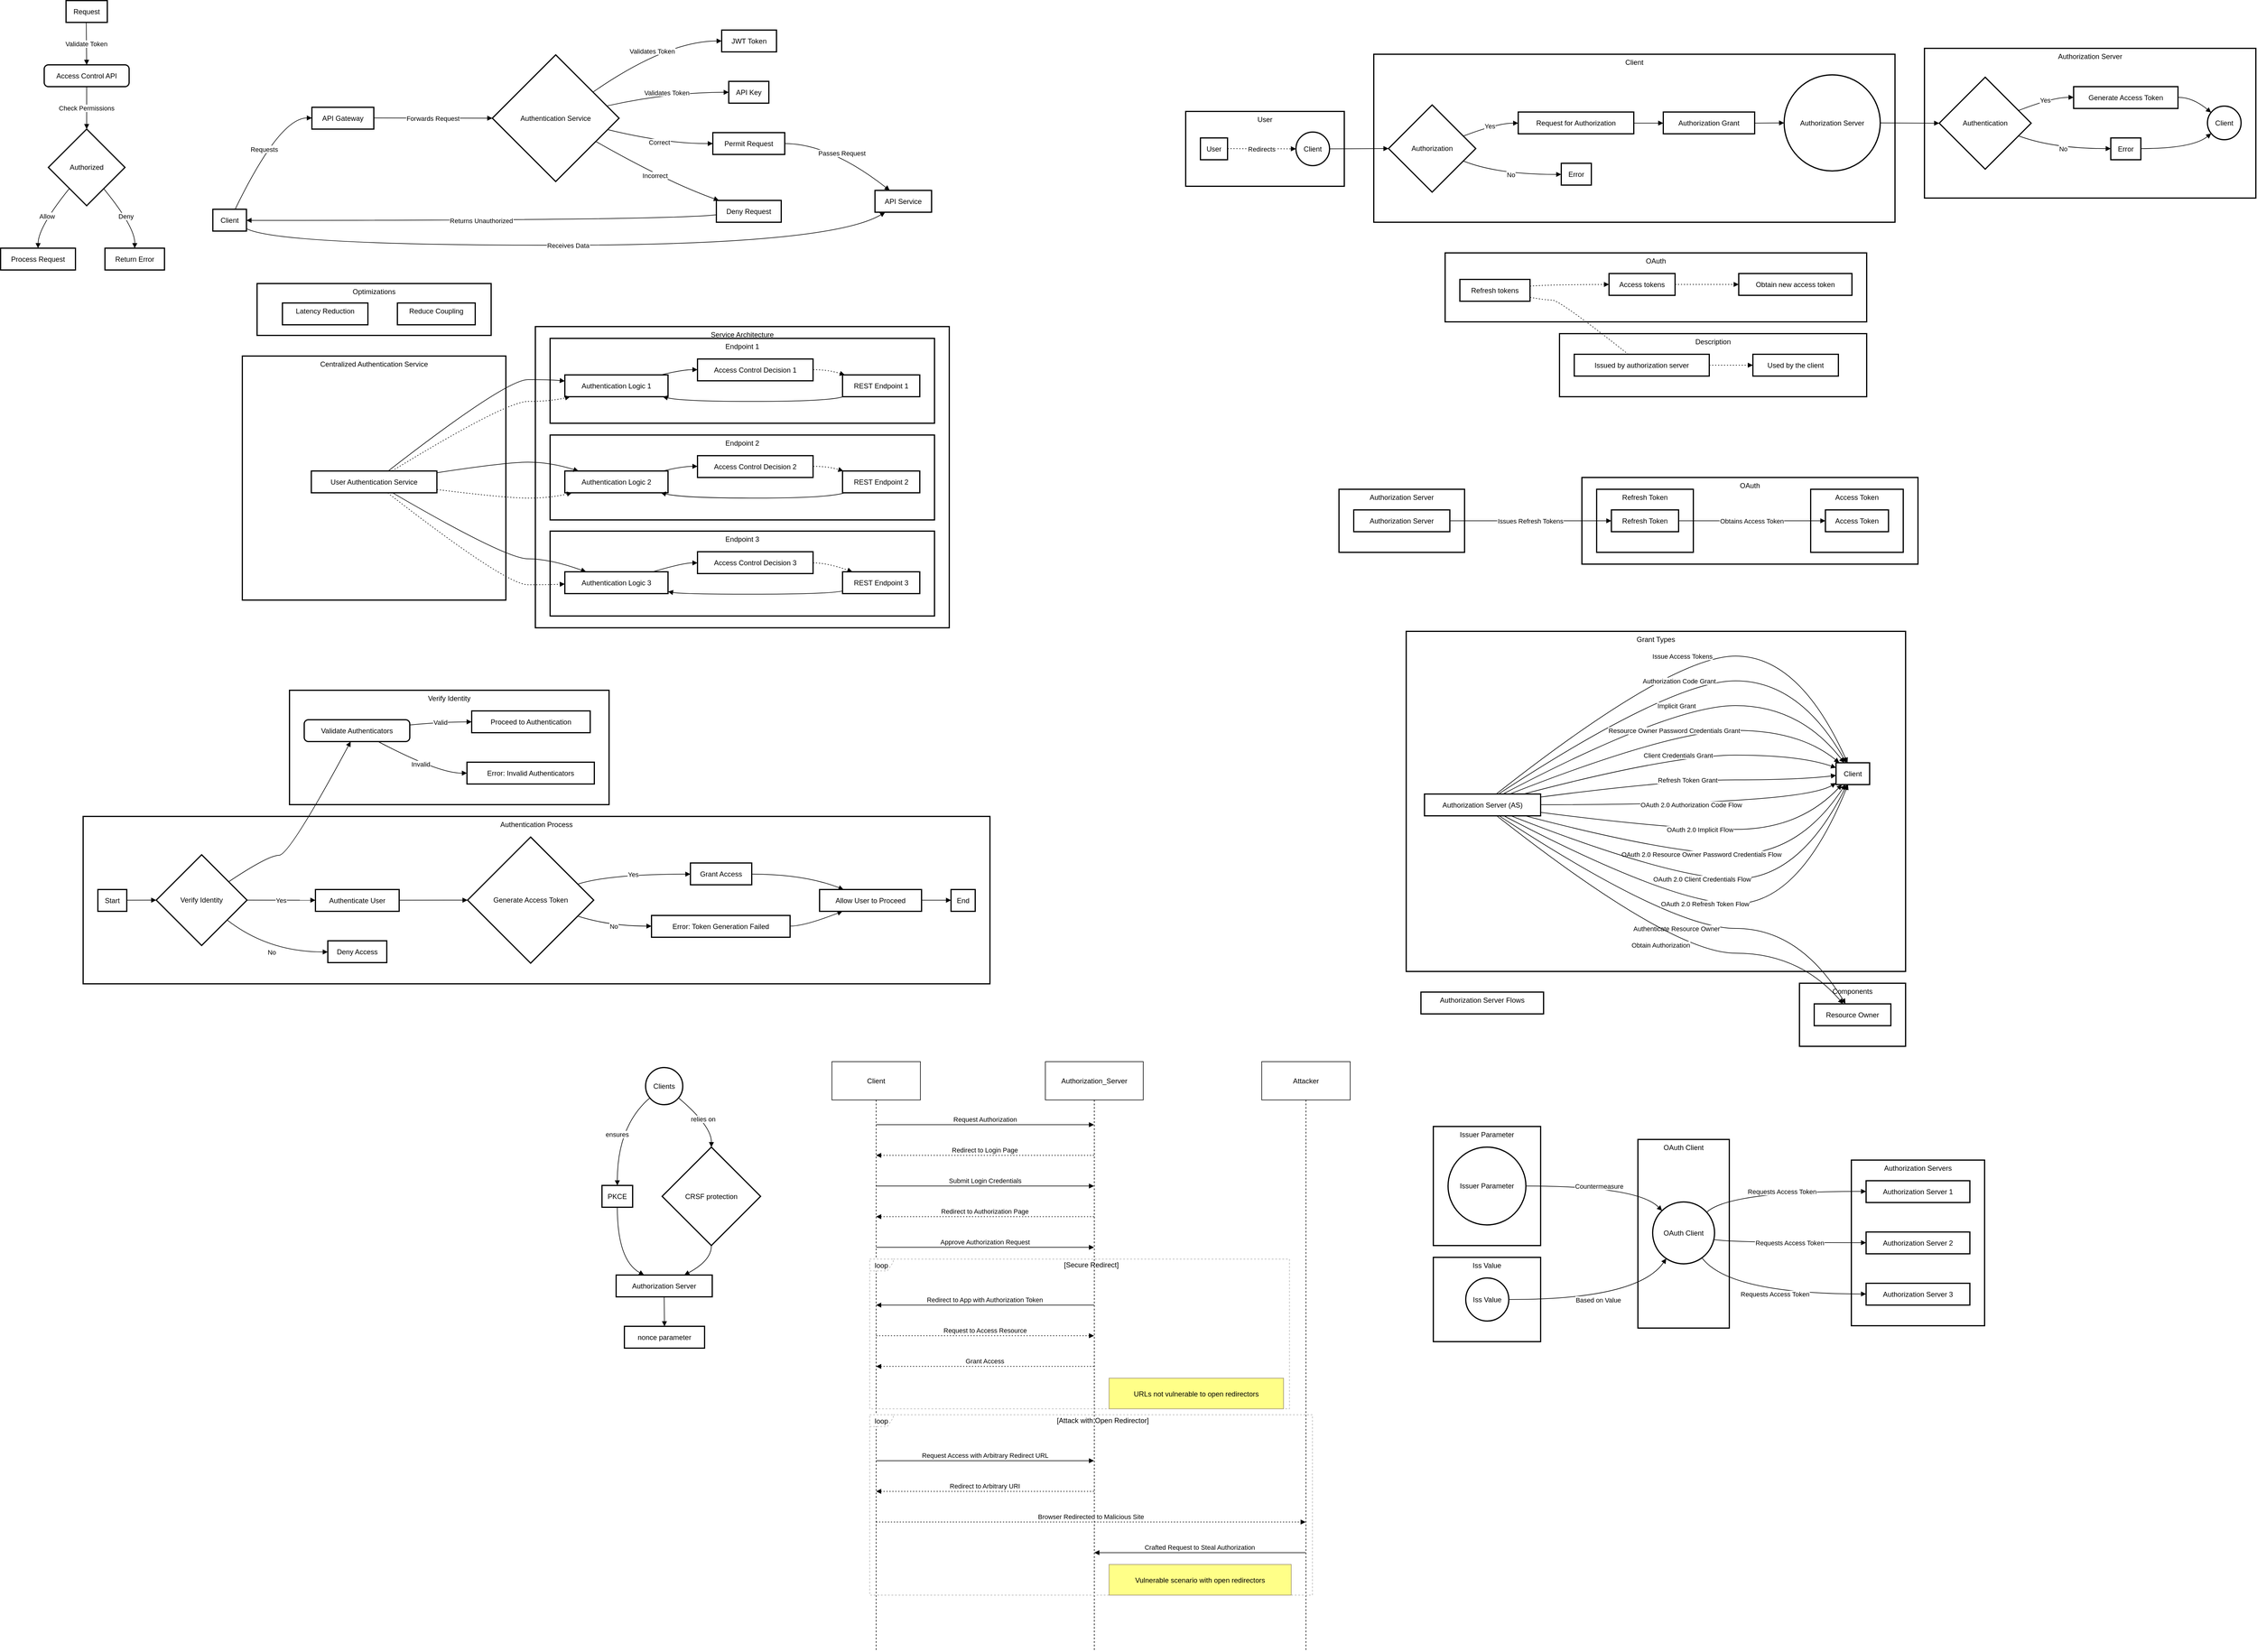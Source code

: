 <mxfile version="24.7.7">
  <diagram name="Page-1" id="MOcFmovRXAjLy9BOT2LX">
    <mxGraphModel dx="2884" dy="1048" grid="1" gridSize="10" guides="1" tooltips="1" connect="1" arrows="1" fold="1" page="1" pageScale="1" pageWidth="850" pageHeight="1100" math="0" shadow="0">
      <root>
        <mxCell id="0" />
        <mxCell id="1" parent="0" />
        <mxCell id="2" value="Request" style="whiteSpace=wrap;strokeWidth=2;" parent="1" vertex="1">
          <mxGeometry x="-389" y="30" width="70" height="37" as="geometry" />
        </mxCell>
        <mxCell id="3" value="Access Control API" style="rounded=1;absoluteArcSize=1;arcSize=14;whiteSpace=wrap;strokeWidth=2;" parent="1" vertex="1">
          <mxGeometry x="-426" y="139" width="144" height="37" as="geometry" />
        </mxCell>
        <mxCell id="4" value="Authorized" style="rhombus;strokeWidth=2;whiteSpace=wrap;" parent="1" vertex="1">
          <mxGeometry x="-419" y="248" width="130" height="130" as="geometry" />
        </mxCell>
        <mxCell id="5" value="Process Request" style="whiteSpace=wrap;strokeWidth=2;" parent="1" vertex="1">
          <mxGeometry x="-500" y="450" width="127" height="37" as="geometry" />
        </mxCell>
        <mxCell id="6" value="Return Error" style="whiteSpace=wrap;strokeWidth=2;" parent="1" vertex="1">
          <mxGeometry x="-323" y="450" width="101" height="37" as="geometry" />
        </mxCell>
        <mxCell id="7" value="Validate Token" style="curved=1;startArrow=none;endArrow=block;exitX=0.49;exitY=1;entryX=0.5;entryY=0;" parent="1" source="2" target="3" edge="1">
          <mxGeometry relative="1" as="geometry">
            <Array as="points" />
          </mxGeometry>
        </mxCell>
        <mxCell id="8" value="Check Permissions" style="curved=1;startArrow=none;endArrow=block;exitX=0.5;exitY=1;entryX=0.5;entryY=0;" parent="1" source="3" target="4" edge="1">
          <mxGeometry relative="1" as="geometry">
            <Array as="points" />
          </mxGeometry>
        </mxCell>
        <mxCell id="9" value="Allow" style="curved=1;startArrow=none;endArrow=block;exitX=0.09;exitY=1;entryX=0.5;entryY=0;" parent="1" source="4" target="5" edge="1">
          <mxGeometry relative="1" as="geometry">
            <Array as="points">
              <mxPoint x="-436" y="414" />
            </Array>
          </mxGeometry>
        </mxCell>
        <mxCell id="10" value="Deny" style="curved=1;startArrow=none;endArrow=block;exitX=0.9;exitY=1;entryX=0.5;entryY=0;" parent="1" source="4" target="6" edge="1">
          <mxGeometry relative="1" as="geometry">
            <Array as="points">
              <mxPoint x="-272" y="414" />
            </Array>
          </mxGeometry>
        </mxCell>
        <mxCell id="TSMCGkvwtsyavsWyP97d-10" value="Client" style="whiteSpace=wrap;strokeWidth=2;" vertex="1" parent="1">
          <mxGeometry x="-140" y="384" width="57" height="37" as="geometry" />
        </mxCell>
        <mxCell id="TSMCGkvwtsyavsWyP97d-11" value="API Gateway" style="whiteSpace=wrap;strokeWidth=2;" vertex="1" parent="1">
          <mxGeometry x="28" y="211" width="105" height="37" as="geometry" />
        </mxCell>
        <mxCell id="TSMCGkvwtsyavsWyP97d-12" value="Authentication Service" style="rhombus;strokeWidth=2;whiteSpace=wrap;" vertex="1" parent="1">
          <mxGeometry x="334" y="122" width="215" height="215" as="geometry" />
        </mxCell>
        <mxCell id="TSMCGkvwtsyavsWyP97d-13" value="JWT Token" style="whiteSpace=wrap;strokeWidth=2;" vertex="1" parent="1">
          <mxGeometry x="723" y="80" width="93" height="37" as="geometry" />
        </mxCell>
        <mxCell id="TSMCGkvwtsyavsWyP97d-14" value="API Key" style="whiteSpace=wrap;strokeWidth=2;" vertex="1" parent="1">
          <mxGeometry x="735" y="167" width="68" height="37" as="geometry" />
        </mxCell>
        <mxCell id="TSMCGkvwtsyavsWyP97d-15" value="Permit Request" style="whiteSpace=wrap;strokeWidth=2;" vertex="1" parent="1">
          <mxGeometry x="708" y="254" width="122" height="37" as="geometry" />
        </mxCell>
        <mxCell id="TSMCGkvwtsyavsWyP97d-16" value="Deny Request" style="whiteSpace=wrap;strokeWidth=2;" vertex="1" parent="1">
          <mxGeometry x="714" y="369" width="110" height="37" as="geometry" />
        </mxCell>
        <mxCell id="TSMCGkvwtsyavsWyP97d-17" value="API Service" style="whiteSpace=wrap;strokeWidth=2;" vertex="1" parent="1">
          <mxGeometry x="983" y="352" width="96" height="37" as="geometry" />
        </mxCell>
        <mxCell id="TSMCGkvwtsyavsWyP97d-18" value="Requests" style="curved=1;startArrow=none;endArrow=block;exitX=0.66;exitY=0.01;entryX=0;entryY=0.49;rounded=0;" edge="1" parent="1" source="TSMCGkvwtsyavsWyP97d-10" target="TSMCGkvwtsyavsWyP97d-11">
          <mxGeometry relative="1" as="geometry">
            <Array as="points">
              <mxPoint x="-27" y="229" />
            </Array>
          </mxGeometry>
        </mxCell>
        <mxCell id="TSMCGkvwtsyavsWyP97d-19" value="Forwards Request" style="curved=1;startArrow=none;endArrow=block;exitX=1;exitY=0.49;entryX=0;entryY=0.5;rounded=0;" edge="1" parent="1" source="TSMCGkvwtsyavsWyP97d-11" target="TSMCGkvwtsyavsWyP97d-12">
          <mxGeometry relative="1" as="geometry">
            <Array as="points" />
          </mxGeometry>
        </mxCell>
        <mxCell id="TSMCGkvwtsyavsWyP97d-20" value="Validates Token" style="curved=1;startArrow=none;endArrow=block;exitX=1;exitY=0.15;entryX=-0.01;entryY=0.5;rounded=0;" edge="1" parent="1" source="TSMCGkvwtsyavsWyP97d-12" target="TSMCGkvwtsyavsWyP97d-13">
          <mxGeometry relative="1" as="geometry">
            <Array as="points">
              <mxPoint x="629" y="99" />
            </Array>
          </mxGeometry>
        </mxCell>
        <mxCell id="TSMCGkvwtsyavsWyP97d-21" value="Validates Token" style="curved=1;startArrow=none;endArrow=block;exitX=1;exitY=0.38;entryX=0;entryY=0.5;rounded=0;" edge="1" parent="1" source="TSMCGkvwtsyavsWyP97d-12" target="TSMCGkvwtsyavsWyP97d-14">
          <mxGeometry relative="1" as="geometry">
            <Array as="points">
              <mxPoint x="629" y="186" />
            </Array>
          </mxGeometry>
        </mxCell>
        <mxCell id="TSMCGkvwtsyavsWyP97d-22" value="Correct" style="curved=1;startArrow=none;endArrow=block;exitX=1;exitY=0.61;entryX=0;entryY=0.5;rounded=0;" edge="1" parent="1" source="TSMCGkvwtsyavsWyP97d-12" target="TSMCGkvwtsyavsWyP97d-15">
          <mxGeometry relative="1" as="geometry">
            <Array as="points">
              <mxPoint x="629" y="273" />
            </Array>
          </mxGeometry>
        </mxCell>
        <mxCell id="TSMCGkvwtsyavsWyP97d-23" value="Incorrect" style="curved=1;startArrow=none;endArrow=block;exitX=1;exitY=0.79;entryX=0.03;entryY=-0.01;rounded=0;" edge="1" parent="1" source="TSMCGkvwtsyavsWyP97d-12" target="TSMCGkvwtsyavsWyP97d-16">
          <mxGeometry relative="1" as="geometry">
            <Array as="points">
              <mxPoint x="629" y="337" />
            </Array>
          </mxGeometry>
        </mxCell>
        <mxCell id="TSMCGkvwtsyavsWyP97d-24" value="Passes Request" style="curved=1;startArrow=none;endArrow=block;exitX=1;exitY=0.5;entryX=0.26;entryY=0;rounded=0;" edge="1" parent="1" source="TSMCGkvwtsyavsWyP97d-15" target="TSMCGkvwtsyavsWyP97d-17">
          <mxGeometry relative="1" as="geometry">
            <Array as="points">
              <mxPoint x="907" y="273" />
            </Array>
          </mxGeometry>
        </mxCell>
        <mxCell id="TSMCGkvwtsyavsWyP97d-25" value="Returns Unauthorized" style="curved=1;startArrow=none;endArrow=block;exitX=0;exitY=0.66;entryX=1;entryY=0.51;rounded=0;" edge="1" parent="1" source="TSMCGkvwtsyavsWyP97d-16" target="TSMCGkvwtsyavsWyP97d-10">
          <mxGeometry relative="1" as="geometry">
            <Array as="points">
              <mxPoint x="629" y="403" />
            </Array>
          </mxGeometry>
        </mxCell>
        <mxCell id="TSMCGkvwtsyavsWyP97d-26" value="Receives Data" style="curved=1;startArrow=none;endArrow=block;exitX=1;exitY=0.89;entryX=0.18;entryY=1;rounded=0;" edge="1" parent="1" source="TSMCGkvwtsyavsWyP97d-10" target="TSMCGkvwtsyavsWyP97d-17">
          <mxGeometry relative="1" as="geometry">
            <Array as="points">
              <mxPoint x="-27" y="445" />
              <mxPoint x="907" y="445" />
            </Array>
          </mxGeometry>
        </mxCell>
        <mxCell id="TSMCGkvwtsyavsWyP97d-27" value="Optimizations" style="whiteSpace=wrap;strokeWidth=2;verticalAlign=top;" vertex="1" parent="1">
          <mxGeometry x="-65" y="510" width="397" height="88" as="geometry" />
        </mxCell>
        <mxCell id="TSMCGkvwtsyavsWyP97d-28" value="Latency Reduction" style="whiteSpace=wrap;strokeWidth=2;verticalAlign=top;" vertex="1" parent="TSMCGkvwtsyavsWyP97d-27">
          <mxGeometry x="43" y="33" width="145" height="37" as="geometry" />
        </mxCell>
        <mxCell id="TSMCGkvwtsyavsWyP97d-29" value="Reduce Coupling" style="whiteSpace=wrap;strokeWidth=2;verticalAlign=top;" vertex="1" parent="TSMCGkvwtsyavsWyP97d-27">
          <mxGeometry x="238" y="33" width="132" height="37" as="geometry" />
        </mxCell>
        <mxCell id="TSMCGkvwtsyavsWyP97d-30" value="Centralized Authentication Service" style="whiteSpace=wrap;strokeWidth=2;verticalAlign=top;" vertex="1" parent="1">
          <mxGeometry x="-90" y="633" width="447" height="414" as="geometry" />
        </mxCell>
        <mxCell id="TSMCGkvwtsyavsWyP97d-31" value="User Authentication Service" style="whiteSpace=wrap;strokeWidth=2;" vertex="1" parent="1">
          <mxGeometry x="27" y="828" width="213" height="37" as="geometry" />
        </mxCell>
        <mxCell id="TSMCGkvwtsyavsWyP97d-32" value="Service Architecture" style="whiteSpace=wrap;strokeWidth=2;verticalAlign=top;" vertex="1" parent="1">
          <mxGeometry x="407" y="583" width="702" height="511" as="geometry" />
        </mxCell>
        <mxCell id="TSMCGkvwtsyavsWyP97d-33" value="Endpoint 1" style="whiteSpace=wrap;strokeWidth=2;verticalAlign=top;" vertex="1" parent="1">
          <mxGeometry x="432" y="603" width="652" height="144" as="geometry" />
        </mxCell>
        <mxCell id="TSMCGkvwtsyavsWyP97d-34" value="Endpoint 2" style="whiteSpace=wrap;strokeWidth=2;verticalAlign=top;" vertex="1" parent="1">
          <mxGeometry x="432" y="767" width="652" height="144" as="geometry" />
        </mxCell>
        <mxCell id="TSMCGkvwtsyavsWyP97d-35" value="Endpoint 3" style="whiteSpace=wrap;strokeWidth=2;verticalAlign=top;" vertex="1" parent="1">
          <mxGeometry x="432" y="930" width="652" height="144" as="geometry" />
        </mxCell>
        <mxCell id="TSMCGkvwtsyavsWyP97d-36" value="REST Endpoint 3" style="whiteSpace=wrap;strokeWidth=2;" vertex="1" parent="1">
          <mxGeometry x="928" y="999" width="131" height="37" as="geometry" />
        </mxCell>
        <mxCell id="TSMCGkvwtsyavsWyP97d-37" value="Authentication Logic 3" style="whiteSpace=wrap;strokeWidth=2;" vertex="1" parent="1">
          <mxGeometry x="457" y="999" width="175" height="37" as="geometry" />
        </mxCell>
        <mxCell id="TSMCGkvwtsyavsWyP97d-38" value="Access Control Decision 3" style="whiteSpace=wrap;strokeWidth=2;" vertex="1" parent="1">
          <mxGeometry x="682" y="965" width="196" height="37" as="geometry" />
        </mxCell>
        <mxCell id="TSMCGkvwtsyavsWyP97d-39" value="REST Endpoint 2" style="whiteSpace=wrap;strokeWidth=2;" vertex="1" parent="1">
          <mxGeometry x="928" y="828" width="131" height="37" as="geometry" />
        </mxCell>
        <mxCell id="TSMCGkvwtsyavsWyP97d-40" value="Authentication Logic 2" style="whiteSpace=wrap;strokeWidth=2;" vertex="1" parent="1">
          <mxGeometry x="457" y="828" width="175" height="37" as="geometry" />
        </mxCell>
        <mxCell id="TSMCGkvwtsyavsWyP97d-41" value="Access Control Decision 2" style="whiteSpace=wrap;strokeWidth=2;" vertex="1" parent="1">
          <mxGeometry x="682" y="802" width="196" height="37" as="geometry" />
        </mxCell>
        <mxCell id="TSMCGkvwtsyavsWyP97d-42" value="REST Endpoint 1" style="whiteSpace=wrap;strokeWidth=2;" vertex="1" parent="1">
          <mxGeometry x="928" y="665" width="131" height="37" as="geometry" />
        </mxCell>
        <mxCell id="TSMCGkvwtsyavsWyP97d-43" value="Authentication Logic 1" style="whiteSpace=wrap;strokeWidth=2;" vertex="1" parent="1">
          <mxGeometry x="457" y="665" width="175" height="37" as="geometry" />
        </mxCell>
        <mxCell id="TSMCGkvwtsyavsWyP97d-44" value="Access Control Decision 1" style="whiteSpace=wrap;strokeWidth=2;" vertex="1" parent="1">
          <mxGeometry x="682" y="638" width="196" height="37" as="geometry" />
        </mxCell>
        <mxCell id="TSMCGkvwtsyavsWyP97d-45" value="" style="curved=1;startArrow=none;endArrow=block;exitX=0.02;exitY=0.99;entryX=0.94;entryY=0.99;rounded=0;" edge="1" parent="1" source="TSMCGkvwtsyavsWyP97d-42" target="TSMCGkvwtsyavsWyP97d-43">
          <mxGeometry relative="1" as="geometry">
            <Array as="points">
              <mxPoint x="903" y="710" />
              <mxPoint x="657" y="710" />
            </Array>
          </mxGeometry>
        </mxCell>
        <mxCell id="TSMCGkvwtsyavsWyP97d-46" value="" style="curved=1;startArrow=none;endArrow=block;exitX=0.94;exitY=-0.01;entryX=0;entryY=0.49;rounded=0;" edge="1" parent="1" source="TSMCGkvwtsyavsWyP97d-43" target="TSMCGkvwtsyavsWyP97d-44">
          <mxGeometry relative="1" as="geometry">
            <Array as="points">
              <mxPoint x="657" y="656" />
            </Array>
          </mxGeometry>
        </mxCell>
        <mxCell id="TSMCGkvwtsyavsWyP97d-47" value="" style="curved=1;startArrow=none;endArrow=block;exitX=0.02;exitY=1.01;entryX=0.94;entryY=1.01;rounded=0;" edge="1" parent="1" source="TSMCGkvwtsyavsWyP97d-39" target="TSMCGkvwtsyavsWyP97d-40">
          <mxGeometry relative="1" as="geometry">
            <Array as="points">
              <mxPoint x="903" y="874" />
              <mxPoint x="657" y="874" />
            </Array>
          </mxGeometry>
        </mxCell>
        <mxCell id="TSMCGkvwtsyavsWyP97d-48" value="" style="curved=1;startArrow=none;endArrow=block;exitX=0.94;exitY=0.01;entryX=0;entryY=0.49;rounded=0;" edge="1" parent="1" source="TSMCGkvwtsyavsWyP97d-40" target="TSMCGkvwtsyavsWyP97d-41">
          <mxGeometry relative="1" as="geometry">
            <Array as="points">
              <mxPoint x="657" y="820" />
            </Array>
          </mxGeometry>
        </mxCell>
        <mxCell id="TSMCGkvwtsyavsWyP97d-49" value="" style="curved=1;startArrow=none;endArrow=block;exitX=0;exitY=0.88;entryX=1;entryY=0.91;rounded=0;" edge="1" parent="1" source="TSMCGkvwtsyavsWyP97d-36" target="TSMCGkvwtsyavsWyP97d-37">
          <mxGeometry relative="1" as="geometry">
            <Array as="points">
              <mxPoint x="903" y="1037" />
              <mxPoint x="657" y="1037" />
            </Array>
          </mxGeometry>
        </mxCell>
        <mxCell id="TSMCGkvwtsyavsWyP97d-50" value="" style="curved=1;startArrow=none;endArrow=block;exitX=0.86;exitY=-0.01;entryX=0;entryY=0.51;rounded=0;" edge="1" parent="1" source="TSMCGkvwtsyavsWyP97d-37" target="TSMCGkvwtsyavsWyP97d-38">
          <mxGeometry relative="1" as="geometry">
            <Array as="points">
              <mxPoint x="657" y="984" />
            </Array>
          </mxGeometry>
        </mxCell>
        <mxCell id="TSMCGkvwtsyavsWyP97d-51" value="" style="curved=1;startArrow=none;endArrow=block;exitX=0.61;exitY=0.01;entryX=0;entryY=0.28;rounded=0;" edge="1" parent="1" source="TSMCGkvwtsyavsWyP97d-31" target="TSMCGkvwtsyavsWyP97d-43">
          <mxGeometry relative="1" as="geometry">
            <Array as="points">
              <mxPoint x="357" y="673" />
              <mxPoint x="432" y="673" />
            </Array>
          </mxGeometry>
        </mxCell>
        <mxCell id="TSMCGkvwtsyavsWyP97d-52" value="" style="curved=1;startArrow=none;endArrow=block;exitX=1;exitY=0.08;entryX=0.14;entryY=0.01;rounded=0;" edge="1" parent="1" source="TSMCGkvwtsyavsWyP97d-31" target="TSMCGkvwtsyavsWyP97d-40">
          <mxGeometry relative="1" as="geometry">
            <Array as="points">
              <mxPoint x="357" y="813" />
              <mxPoint x="432" y="813" />
            </Array>
          </mxGeometry>
        </mxCell>
        <mxCell id="TSMCGkvwtsyavsWyP97d-53" value="" style="curved=1;startArrow=none;endArrow=block;exitX=0.65;exitY=1.01;entryX=0.2;entryY=-0.01;rounded=0;" edge="1" parent="1" source="TSMCGkvwtsyavsWyP97d-31" target="TSMCGkvwtsyavsWyP97d-37">
          <mxGeometry relative="1" as="geometry">
            <Array as="points">
              <mxPoint x="357" y="977" />
              <mxPoint x="432" y="977" />
            </Array>
          </mxGeometry>
        </mxCell>
        <mxCell id="TSMCGkvwtsyavsWyP97d-54" value="" style="curved=1;dashed=1;dashPattern=2 3;startArrow=none;endArrow=block;exitX=1;exitY=0.49;entryX=0.02;entryY=-0.01;rounded=0;" edge="1" parent="1" source="TSMCGkvwtsyavsWyP97d-44" target="TSMCGkvwtsyavsWyP97d-42">
          <mxGeometry relative="1" as="geometry">
            <Array as="points">
              <mxPoint x="903" y="656" />
            </Array>
          </mxGeometry>
        </mxCell>
        <mxCell id="TSMCGkvwtsyavsWyP97d-55" value="" style="curved=1;dashed=1;dashPattern=2 3;startArrow=none;endArrow=block;exitX=1;exitY=0.49;entryX=0.02;entryY=0.01;rounded=0;" edge="1" parent="1" source="TSMCGkvwtsyavsWyP97d-41" target="TSMCGkvwtsyavsWyP97d-39">
          <mxGeometry relative="1" as="geometry">
            <Array as="points">
              <mxPoint x="903" y="820" />
            </Array>
          </mxGeometry>
        </mxCell>
        <mxCell id="TSMCGkvwtsyavsWyP97d-56" value="" style="curved=1;dashed=1;dashPattern=2 3;startArrow=none;endArrow=block;exitX=1;exitY=0.51;entryX=0.12;entryY=-0.01;rounded=0;" edge="1" parent="1" source="TSMCGkvwtsyavsWyP97d-38" target="TSMCGkvwtsyavsWyP97d-36">
          <mxGeometry relative="1" as="geometry">
            <Array as="points">
              <mxPoint x="903" y="984" />
            </Array>
          </mxGeometry>
        </mxCell>
        <mxCell id="TSMCGkvwtsyavsWyP97d-57" value="" style="curved=1;dashed=1;dashPattern=2 3;startArrow=none;endArrow=block;exitX=0.64;exitY=0.01;entryX=0.06;entryY=0.99;rounded=0;" edge="1" parent="1" source="TSMCGkvwtsyavsWyP97d-31" target="TSMCGkvwtsyavsWyP97d-43">
          <mxGeometry relative="1" as="geometry">
            <Array as="points">
              <mxPoint x="357" y="710" />
              <mxPoint x="432" y="710" />
            </Array>
          </mxGeometry>
        </mxCell>
        <mxCell id="TSMCGkvwtsyavsWyP97d-58" value="" style="curved=1;dashed=1;dashPattern=2 3;startArrow=none;endArrow=block;exitX=1;exitY=0.85;entryX=0.06;entryY=1.01;rounded=0;" edge="1" parent="1" source="TSMCGkvwtsyavsWyP97d-31" target="TSMCGkvwtsyavsWyP97d-40">
          <mxGeometry relative="1" as="geometry">
            <Array as="points">
              <mxPoint x="357" y="874" />
              <mxPoint x="432" y="874" />
            </Array>
          </mxGeometry>
        </mxCell>
        <mxCell id="TSMCGkvwtsyavsWyP97d-59" value="" style="curved=1;dashed=1;dashPattern=2 3;startArrow=none;endArrow=block;exitX=0.61;exitY=1.01;entryX=0;entryY=0.56;rounded=0;" edge="1" parent="1" source="TSMCGkvwtsyavsWyP97d-31" target="TSMCGkvwtsyavsWyP97d-37">
          <mxGeometry relative="1" as="geometry">
            <Array as="points">
              <mxPoint x="357" y="1021" />
              <mxPoint x="432" y="1021" />
            </Array>
          </mxGeometry>
        </mxCell>
        <mxCell id="TSMCGkvwtsyavsWyP97d-60" value="Verify Identity" style="whiteSpace=wrap;strokeWidth=2;verticalAlign=top;" vertex="1" parent="1">
          <mxGeometry x="-10" y="1200" width="542" height="194" as="geometry" />
        </mxCell>
        <mxCell id="TSMCGkvwtsyavsWyP97d-61" value="Validate Authenticators" style="rounded=1;absoluteArcSize=1;arcSize=14;whiteSpace=wrap;strokeWidth=2;" vertex="1" parent="1">
          <mxGeometry x="15" y="1250" width="179" height="37" as="geometry" />
        </mxCell>
        <mxCell id="TSMCGkvwtsyavsWyP97d-62" value="Proceed to Authentication" style="whiteSpace=wrap;strokeWidth=2;" vertex="1" parent="1">
          <mxGeometry x="299" y="1235" width="201" height="37" as="geometry" />
        </mxCell>
        <mxCell id="TSMCGkvwtsyavsWyP97d-63" value="Error: Invalid Authenticators" style="whiteSpace=wrap;strokeWidth=2;" vertex="1" parent="1">
          <mxGeometry x="291" y="1322" width="216" height="37" as="geometry" />
        </mxCell>
        <mxCell id="TSMCGkvwtsyavsWyP97d-64" value="Authentication Process" style="whiteSpace=wrap;strokeWidth=2;verticalAlign=top;" vertex="1" parent="1">
          <mxGeometry x="-360" y="1414" width="1538" height="284" as="geometry" />
        </mxCell>
        <mxCell id="TSMCGkvwtsyavsWyP97d-65" value="Verify Identity" style="rhombus;strokeWidth=2;whiteSpace=wrap;" vertex="1" parent="1">
          <mxGeometry x="-236" y="1479" width="154" height="154" as="geometry" />
        </mxCell>
        <mxCell id="TSMCGkvwtsyavsWyP97d-66" value="Start" style="whiteSpace=wrap;strokeWidth=2;" vertex="1" parent="1">
          <mxGeometry x="-335" y="1538" width="49" height="37" as="geometry" />
        </mxCell>
        <mxCell id="TSMCGkvwtsyavsWyP97d-67" value="Authenticate User" style="whiteSpace=wrap;strokeWidth=2;" vertex="1" parent="1">
          <mxGeometry x="34" y="1538" width="142" height="37" as="geometry" />
        </mxCell>
        <mxCell id="TSMCGkvwtsyavsWyP97d-68" value="Deny Access" style="whiteSpace=wrap;strokeWidth=2;" vertex="1" parent="1">
          <mxGeometry x="55" y="1625" width="100" height="37" as="geometry" />
        </mxCell>
        <mxCell id="TSMCGkvwtsyavsWyP97d-69" value="Generate Access Token" style="rhombus;strokeWidth=2;whiteSpace=wrap;" vertex="1" parent="1">
          <mxGeometry x="292" y="1449" width="214" height="214" as="geometry" />
        </mxCell>
        <mxCell id="TSMCGkvwtsyavsWyP97d-70" value="Grant Access" style="whiteSpace=wrap;strokeWidth=2;" vertex="1" parent="1">
          <mxGeometry x="670" y="1493" width="104" height="37" as="geometry" />
        </mxCell>
        <mxCell id="TSMCGkvwtsyavsWyP97d-71" value="Error: Token Generation Failed" style="whiteSpace=wrap;strokeWidth=2;" vertex="1" parent="1">
          <mxGeometry x="604" y="1582" width="235" height="37" as="geometry" />
        </mxCell>
        <mxCell id="TSMCGkvwtsyavsWyP97d-72" value="Allow User to Proceed" style="whiteSpace=wrap;strokeWidth=2;" vertex="1" parent="1">
          <mxGeometry x="889" y="1538" width="173" height="37" as="geometry" />
        </mxCell>
        <mxCell id="TSMCGkvwtsyavsWyP97d-73" value="End" style="whiteSpace=wrap;strokeWidth=2;" vertex="1" parent="1">
          <mxGeometry x="1112" y="1538" width="41" height="37" as="geometry" />
        </mxCell>
        <mxCell id="TSMCGkvwtsyavsWyP97d-74" value="" style="curved=1;startArrow=none;endArrow=block;exitX=1;exitY=0.49;entryX=0;entryY=0.5;rounded=0;" edge="1" parent="1" source="TSMCGkvwtsyavsWyP97d-66" target="TSMCGkvwtsyavsWyP97d-65">
          <mxGeometry relative="1" as="geometry">
            <Array as="points" />
          </mxGeometry>
        </mxCell>
        <mxCell id="TSMCGkvwtsyavsWyP97d-75" value="Yes" style="curved=1;startArrow=none;endArrow=block;exitX=1;exitY=0.5;entryX=0;entryY=0.49;rounded=0;" edge="1" parent="1" source="TSMCGkvwtsyavsWyP97d-65" target="TSMCGkvwtsyavsWyP97d-67">
          <mxGeometry relative="1" as="geometry">
            <Array as="points" />
          </mxGeometry>
        </mxCell>
        <mxCell id="TSMCGkvwtsyavsWyP97d-76" value="No" style="curved=1;startArrow=none;endArrow=block;exitX=1;exitY=0.89;entryX=0;entryY=0.51;rounded=0;" edge="1" parent="1" source="TSMCGkvwtsyavsWyP97d-65" target="TSMCGkvwtsyavsWyP97d-68">
          <mxGeometry relative="1" as="geometry">
            <Array as="points">
              <mxPoint x="-46" y="1644" />
            </Array>
          </mxGeometry>
        </mxCell>
        <mxCell id="TSMCGkvwtsyavsWyP97d-77" value="" style="curved=1;startArrow=none;endArrow=block;exitX=1;exitY=0.49;entryX=0;entryY=0.5;rounded=0;" edge="1" parent="1" source="TSMCGkvwtsyavsWyP97d-67" target="TSMCGkvwtsyavsWyP97d-69">
          <mxGeometry relative="1" as="geometry">
            <Array as="points" />
          </mxGeometry>
        </mxCell>
        <mxCell id="TSMCGkvwtsyavsWyP97d-78" value="Yes" style="curved=1;startArrow=none;endArrow=block;exitX=1;exitY=0.33;entryX=0;entryY=0.51;rounded=0;" edge="1" parent="1" source="TSMCGkvwtsyavsWyP97d-69" target="TSMCGkvwtsyavsWyP97d-70">
          <mxGeometry relative="1" as="geometry">
            <Array as="points">
              <mxPoint x="532" y="1512" />
            </Array>
          </mxGeometry>
        </mxCell>
        <mxCell id="TSMCGkvwtsyavsWyP97d-79" value="No" style="curved=1;startArrow=none;endArrow=block;exitX=1;exitY=0.67;entryX=0;entryY=0.49;rounded=0;" edge="1" parent="1" source="TSMCGkvwtsyavsWyP97d-69" target="TSMCGkvwtsyavsWyP97d-71">
          <mxGeometry relative="1" as="geometry">
            <Array as="points">
              <mxPoint x="532" y="1600" />
            </Array>
          </mxGeometry>
        </mxCell>
        <mxCell id="TSMCGkvwtsyavsWyP97d-80" value="" style="curved=1;startArrow=none;endArrow=block;exitX=1;exitY=0.51;entryX=0.23;entryY=-0.01;rounded=0;" edge="1" parent="1" source="TSMCGkvwtsyavsWyP97d-70" target="TSMCGkvwtsyavsWyP97d-72">
          <mxGeometry relative="1" as="geometry">
            <Array as="points">
              <mxPoint x="864" y="1512" />
            </Array>
          </mxGeometry>
        </mxCell>
        <mxCell id="TSMCGkvwtsyavsWyP97d-81" value="" style="curved=1;startArrow=none;endArrow=block;exitX=1;exitY=0.49;entryX=0.23;entryY=0.99;rounded=0;" edge="1" parent="1" source="TSMCGkvwtsyavsWyP97d-71" target="TSMCGkvwtsyavsWyP97d-72">
          <mxGeometry relative="1" as="geometry">
            <Array as="points">
              <mxPoint x="864" y="1600" />
            </Array>
          </mxGeometry>
        </mxCell>
        <mxCell id="TSMCGkvwtsyavsWyP97d-82" value="" style="curved=1;startArrow=none;endArrow=block;exitX=1;exitY=0.49;entryX=0;entryY=0.49;rounded=0;" edge="1" parent="1" source="TSMCGkvwtsyavsWyP97d-72" target="TSMCGkvwtsyavsWyP97d-73">
          <mxGeometry relative="1" as="geometry">
            <Array as="points" />
          </mxGeometry>
        </mxCell>
        <mxCell id="TSMCGkvwtsyavsWyP97d-83" value="" style="curved=1;startArrow=none;endArrow=block;exitX=1;exitY=0.16;entryX=0.44;entryY=1;rounded=0;" edge="1" parent="1" source="TSMCGkvwtsyavsWyP97d-65" target="TSMCGkvwtsyavsWyP97d-61">
          <mxGeometry relative="1" as="geometry">
            <Array as="points">
              <mxPoint x="-46" y="1480" />
              <mxPoint x="-10" y="1480" />
            </Array>
          </mxGeometry>
        </mxCell>
        <mxCell id="TSMCGkvwtsyavsWyP97d-84" value="Valid" style="curved=1;startArrow=none;endArrow=block;exitX=1;exitY=0.24;entryX=0;entryY=0.5;rounded=0;" edge="1" parent="1" source="TSMCGkvwtsyavsWyP97d-61" target="TSMCGkvwtsyavsWyP97d-62">
          <mxGeometry relative="1" as="geometry">
            <Array as="points">
              <mxPoint x="243" y="1254" />
            </Array>
          </mxGeometry>
        </mxCell>
        <mxCell id="TSMCGkvwtsyavsWyP97d-85" value="Invalid" style="curved=1;startArrow=none;endArrow=block;exitX=0.7;exitY=1;entryX=0;entryY=0.5;rounded=0;" edge="1" parent="1" source="TSMCGkvwtsyavsWyP97d-61" target="TSMCGkvwtsyavsWyP97d-63">
          <mxGeometry relative="1" as="geometry">
            <Array as="points">
              <mxPoint x="243" y="1341" />
            </Array>
          </mxGeometry>
        </mxCell>
        <mxCell id="TSMCGkvwtsyavsWyP97d-86" value="Authorization Server" style="whiteSpace=wrap;strokeWidth=2;verticalAlign=top;" vertex="1" parent="1">
          <mxGeometry x="2763" y="111" width="562" height="254" as="geometry" />
        </mxCell>
        <mxCell id="TSMCGkvwtsyavsWyP97d-87" value="Authentication" style="rhombus;strokeWidth=2;whiteSpace=wrap;" vertex="1" parent="1">
          <mxGeometry x="2788" y="160" width="156" height="156" as="geometry" />
        </mxCell>
        <mxCell id="TSMCGkvwtsyavsWyP97d-88" value="Generate Access Token" style="whiteSpace=wrap;strokeWidth=2;" vertex="1" parent="1">
          <mxGeometry x="3016" y="176" width="177" height="37" as="geometry" />
        </mxCell>
        <mxCell id="TSMCGkvwtsyavsWyP97d-89" value="Client" style="ellipse;aspect=fixed;strokeWidth=2;whiteSpace=wrap;" vertex="1" parent="1">
          <mxGeometry x="3243" y="209" width="57" height="57" as="geometry" />
        </mxCell>
        <mxCell id="TSMCGkvwtsyavsWyP97d-90" value="Error" style="whiteSpace=wrap;strokeWidth=2;" vertex="1" parent="1">
          <mxGeometry x="3079" y="263" width="51" height="37" as="geometry" />
        </mxCell>
        <mxCell id="TSMCGkvwtsyavsWyP97d-91" value="Client" style="whiteSpace=wrap;strokeWidth=2;verticalAlign=top;" vertex="1" parent="1">
          <mxGeometry x="1829" y="121" width="884" height="285" as="geometry" />
        </mxCell>
        <mxCell id="TSMCGkvwtsyavsWyP97d-92" value="Authorization" style="rhombus;strokeWidth=2;whiteSpace=wrap;" vertex="1" parent="1">
          <mxGeometry x="1854" y="207" width="148" height="148" as="geometry" />
        </mxCell>
        <mxCell id="TSMCGkvwtsyavsWyP97d-93" value="Request for Authorization" style="whiteSpace=wrap;strokeWidth=2;" vertex="1" parent="1">
          <mxGeometry x="2074" y="219" width="196" height="37" as="geometry" />
        </mxCell>
        <mxCell id="TSMCGkvwtsyavsWyP97d-94" value="Error" style="whiteSpace=wrap;strokeWidth=2;" vertex="1" parent="1">
          <mxGeometry x="2147" y="306" width="51" height="37" as="geometry" />
        </mxCell>
        <mxCell id="TSMCGkvwtsyavsWyP97d-95" value="Authorization Grant" style="whiteSpace=wrap;strokeWidth=2;" vertex="1" parent="1">
          <mxGeometry x="2320" y="219" width="155" height="37" as="geometry" />
        </mxCell>
        <mxCell id="TSMCGkvwtsyavsWyP97d-96" value="Authorization Server" style="ellipse;aspect=fixed;strokeWidth=2;whiteSpace=wrap;" vertex="1" parent="1">
          <mxGeometry x="2525" y="156" width="163" height="163" as="geometry" />
        </mxCell>
        <mxCell id="TSMCGkvwtsyavsWyP97d-97" value="User" style="whiteSpace=wrap;strokeWidth=2;verticalAlign=top;" vertex="1" parent="1">
          <mxGeometry x="1510" y="218" width="269" height="127" as="geometry" />
        </mxCell>
        <mxCell id="TSMCGkvwtsyavsWyP97d-98" value="Client" style="ellipse;aspect=fixed;strokeWidth=2;whiteSpace=wrap;" vertex="1" parent="1">
          <mxGeometry x="1697" y="253" width="57" height="57" as="geometry" />
        </mxCell>
        <mxCell id="TSMCGkvwtsyavsWyP97d-99" value="User" style="whiteSpace=wrap;strokeWidth=2;" vertex="1" parent="1">
          <mxGeometry x="1535" y="263" width="46" height="37" as="geometry" />
        </mxCell>
        <mxCell id="TSMCGkvwtsyavsWyP97d-100" value="Redirects" style="curved=1;dashed=1;dashPattern=2 3;startArrow=none;endArrow=block;exitX=1;exitY=0.49;entryX=0;entryY=0.5;rounded=0;" edge="1" parent="1" source="TSMCGkvwtsyavsWyP97d-99" target="TSMCGkvwtsyavsWyP97d-98">
          <mxGeometry relative="1" as="geometry">
            <Array as="points" />
          </mxGeometry>
        </mxCell>
        <mxCell id="TSMCGkvwtsyavsWyP97d-101" value="" style="curved=1;startArrow=none;endArrow=block;exitX=1;exitY=0.5;entryX=0;entryY=0.5;rounded=0;" edge="1" parent="1" source="TSMCGkvwtsyavsWyP97d-98" target="TSMCGkvwtsyavsWyP97d-92">
          <mxGeometry relative="1" as="geometry">
            <Array as="points" />
          </mxGeometry>
        </mxCell>
        <mxCell id="TSMCGkvwtsyavsWyP97d-102" value="Yes" style="curved=1;startArrow=none;endArrow=block;exitX=1;exitY=0.3;entryX=0;entryY=0.51;rounded=0;" edge="1" parent="1" source="TSMCGkvwtsyavsWyP97d-92" target="TSMCGkvwtsyavsWyP97d-93">
          <mxGeometry relative="1" as="geometry">
            <Array as="points">
              <mxPoint x="2038" y="238" />
            </Array>
          </mxGeometry>
        </mxCell>
        <mxCell id="TSMCGkvwtsyavsWyP97d-103" value="No" style="curved=1;startArrow=none;endArrow=block;exitX=1;exitY=0.7;entryX=-0.01;entryY=0.51;rounded=0;" edge="1" parent="1" source="TSMCGkvwtsyavsWyP97d-92" target="TSMCGkvwtsyavsWyP97d-94">
          <mxGeometry relative="1" as="geometry">
            <Array as="points">
              <mxPoint x="2038" y="325" />
            </Array>
          </mxGeometry>
        </mxCell>
        <mxCell id="TSMCGkvwtsyavsWyP97d-104" value="" style="curved=1;startArrow=none;endArrow=block;exitX=1;exitY=0.51;entryX=0;entryY=0.51;rounded=0;" edge="1" parent="1" source="TSMCGkvwtsyavsWyP97d-93" target="TSMCGkvwtsyavsWyP97d-95">
          <mxGeometry relative="1" as="geometry">
            <Array as="points" />
          </mxGeometry>
        </mxCell>
        <mxCell id="TSMCGkvwtsyavsWyP97d-105" value="" style="curved=1;startArrow=none;endArrow=block;exitX=1;exitY=0.51;entryX=0;entryY=0.5;rounded=0;" edge="1" parent="1" source="TSMCGkvwtsyavsWyP97d-95" target="TSMCGkvwtsyavsWyP97d-96">
          <mxGeometry relative="1" as="geometry">
            <Array as="points" />
          </mxGeometry>
        </mxCell>
        <mxCell id="TSMCGkvwtsyavsWyP97d-106" value="" style="curved=1;startArrow=none;endArrow=block;exitX=1;exitY=0.5;entryX=0;entryY=0.5;rounded=0;" edge="1" parent="1" source="TSMCGkvwtsyavsWyP97d-96" target="TSMCGkvwtsyavsWyP97d-87">
          <mxGeometry relative="1" as="geometry">
            <Array as="points" />
          </mxGeometry>
        </mxCell>
        <mxCell id="TSMCGkvwtsyavsWyP97d-107" value="Yes" style="curved=1;startArrow=none;endArrow=block;exitX=1;exitY=0.31;entryX=0;entryY=0.49;rounded=0;" edge="1" parent="1" source="TSMCGkvwtsyavsWyP97d-87" target="TSMCGkvwtsyavsWyP97d-88">
          <mxGeometry relative="1" as="geometry">
            <Array as="points">
              <mxPoint x="2980" y="194" />
            </Array>
          </mxGeometry>
        </mxCell>
        <mxCell id="TSMCGkvwtsyavsWyP97d-108" value="" style="curved=1;startArrow=none;endArrow=block;exitX=1;exitY=0.49;entryX=0;entryY=0.1;rounded=0;" edge="1" parent="1" source="TSMCGkvwtsyavsWyP97d-88" target="TSMCGkvwtsyavsWyP97d-89">
          <mxGeometry relative="1" as="geometry">
            <Array as="points">
              <mxPoint x="3218" y="194" />
            </Array>
          </mxGeometry>
        </mxCell>
        <mxCell id="TSMCGkvwtsyavsWyP97d-109" value="No" style="curved=1;startArrow=none;endArrow=block;exitX=1;exitY=0.69;entryX=0;entryY=0.49;rounded=0;" edge="1" parent="1" source="TSMCGkvwtsyavsWyP97d-87" target="TSMCGkvwtsyavsWyP97d-90">
          <mxGeometry relative="1" as="geometry">
            <Array as="points">
              <mxPoint x="2980" y="281" />
            </Array>
          </mxGeometry>
        </mxCell>
        <mxCell id="TSMCGkvwtsyavsWyP97d-110" value="" style="curved=1;startArrow=none;endArrow=block;exitX=1;exitY=0.49;entryX=0;entryY=0.91;rounded=0;" edge="1" parent="1" source="TSMCGkvwtsyavsWyP97d-90" target="TSMCGkvwtsyavsWyP97d-89">
          <mxGeometry relative="1" as="geometry">
            <Array as="points">
              <mxPoint x="3218" y="281" />
            </Array>
          </mxGeometry>
        </mxCell>
        <mxCell id="TSMCGkvwtsyavsWyP97d-111" value="Description" style="whiteSpace=wrap;strokeWidth=2;verticalAlign=top;" vertex="1" parent="1">
          <mxGeometry x="2144" y="595" width="521" height="107" as="geometry" />
        </mxCell>
        <mxCell id="TSMCGkvwtsyavsWyP97d-112" value="Issued by authorization server" style="whiteSpace=wrap;strokeWidth=2;" vertex="1" parent="1">
          <mxGeometry x="2169" y="630" width="229" height="37" as="geometry" />
        </mxCell>
        <mxCell id="TSMCGkvwtsyavsWyP97d-113" value="Used by the client" style="whiteSpace=wrap;strokeWidth=2;" vertex="1" parent="1">
          <mxGeometry x="2472" y="630" width="145" height="37" as="geometry" />
        </mxCell>
        <mxCell id="TSMCGkvwtsyavsWyP97d-114" value="OAuth" style="whiteSpace=wrap;strokeWidth=2;verticalAlign=top;" vertex="1" parent="1">
          <mxGeometry x="1950" y="458" width="715" height="117" as="geometry" />
        </mxCell>
        <mxCell id="TSMCGkvwtsyavsWyP97d-115" value="Access tokens" style="whiteSpace=wrap;strokeWidth=2;" vertex="1" parent="1">
          <mxGeometry x="2228" y="493" width="112" height="37" as="geometry" />
        </mxCell>
        <mxCell id="TSMCGkvwtsyavsWyP97d-116" value="Refresh tokens" style="whiteSpace=wrap;strokeWidth=2;" vertex="1" parent="1">
          <mxGeometry x="1975" y="503" width="119" height="37" as="geometry" />
        </mxCell>
        <mxCell id="TSMCGkvwtsyavsWyP97d-117" value="Obtain new access token" style="whiteSpace=wrap;strokeWidth=2;" vertex="1" parent="1">
          <mxGeometry x="2448" y="493" width="192" height="37" as="geometry" />
        </mxCell>
        <mxCell id="TSMCGkvwtsyavsWyP97d-118" value="" style="curved=1;dashed=1;dashPattern=2 3;startArrow=none;endArrow=block;exitX=1;exitY=0.31;entryX=0;entryY=0.5;rounded=0;" edge="1" parent="1" source="TSMCGkvwtsyavsWyP97d-116" target="TSMCGkvwtsyavsWyP97d-115">
          <mxGeometry relative="1" as="geometry">
            <Array as="points">
              <mxPoint x="2119" y="512" />
            </Array>
          </mxGeometry>
        </mxCell>
        <mxCell id="TSMCGkvwtsyavsWyP97d-119" value="" style="curved=1;dashed=1;dashPattern=2 3;startArrow=none;endArrow=block;exitX=1;exitY=0.5;entryX=0;entryY=0.5;rounded=0;" edge="1" parent="1" source="TSMCGkvwtsyavsWyP97d-115" target="TSMCGkvwtsyavsWyP97d-117">
          <mxGeometry relative="1" as="geometry">
            <Array as="points" />
          </mxGeometry>
        </mxCell>
        <mxCell id="TSMCGkvwtsyavsWyP97d-120" value="" style="curved=1;dashed=1;dashPattern=2 3;startArrow=none;endArrow=none;exitX=1;exitY=0.82;entryX=0.4;entryY=0;rounded=0;" edge="1" parent="1" source="TSMCGkvwtsyavsWyP97d-116" target="TSMCGkvwtsyavsWyP97d-112">
          <mxGeometry relative="1" as="geometry">
            <Array as="points">
              <mxPoint x="2119" y="538" />
              <mxPoint x="2144" y="538" />
            </Array>
          </mxGeometry>
        </mxCell>
        <mxCell id="TSMCGkvwtsyavsWyP97d-121" value="" style="curved=1;dashed=1;dashPattern=2 3;startArrow=none;endArrow=block;exitX=1;exitY=0.5;entryX=0;entryY=0.5;rounded=0;" edge="1" parent="1" source="TSMCGkvwtsyavsWyP97d-112" target="TSMCGkvwtsyavsWyP97d-113">
          <mxGeometry relative="1" as="geometry">
            <Array as="points" />
          </mxGeometry>
        </mxCell>
        <mxCell id="TSMCGkvwtsyavsWyP97d-122" value="Authorization Server" style="whiteSpace=wrap;strokeWidth=2;verticalAlign=top;" vertex="1" parent="1">
          <mxGeometry x="1770" y="859" width="213" height="107" as="geometry" />
        </mxCell>
        <mxCell id="TSMCGkvwtsyavsWyP97d-123" value="Authorization Server" style="whiteSpace=wrap;strokeWidth=2;" vertex="1" parent="1">
          <mxGeometry x="1795" y="894" width="163" height="37" as="geometry" />
        </mxCell>
        <mxCell id="TSMCGkvwtsyavsWyP97d-124" value="OAuth" style="whiteSpace=wrap;strokeWidth=2;verticalAlign=top;" vertex="1" parent="1">
          <mxGeometry x="2182" y="839" width="570" height="147" as="geometry" />
        </mxCell>
        <mxCell id="TSMCGkvwtsyavsWyP97d-125" value="Access Token" style="whiteSpace=wrap;strokeWidth=2;verticalAlign=top;" vertex="1" parent="1">
          <mxGeometry x="2570" y="859" width="157" height="107" as="geometry" />
        </mxCell>
        <mxCell id="TSMCGkvwtsyavsWyP97d-126" value="Refresh Token" style="whiteSpace=wrap;strokeWidth=2;verticalAlign=top;" vertex="1" parent="1">
          <mxGeometry x="2207" y="859" width="164" height="107" as="geometry" />
        </mxCell>
        <mxCell id="TSMCGkvwtsyavsWyP97d-127" value="Refresh Token" style="whiteSpace=wrap;strokeWidth=2;" vertex="1" parent="1">
          <mxGeometry x="2232" y="894" width="114" height="37" as="geometry" />
        </mxCell>
        <mxCell id="TSMCGkvwtsyavsWyP97d-128" value="Access Token" style="whiteSpace=wrap;strokeWidth=2;" vertex="1" parent="1">
          <mxGeometry x="2595" y="894" width="107" height="37" as="geometry" />
        </mxCell>
        <mxCell id="TSMCGkvwtsyavsWyP97d-129" value="Issues Refresh Tokens" style="curved=1;startArrow=none;endArrow=block;exitX=1;exitY=0.5;entryX=0;entryY=0.5;rounded=0;" edge="1" parent="1" source="TSMCGkvwtsyavsWyP97d-123" target="TSMCGkvwtsyavsWyP97d-127">
          <mxGeometry relative="1" as="geometry">
            <Array as="points" />
          </mxGeometry>
        </mxCell>
        <mxCell id="TSMCGkvwtsyavsWyP97d-130" value="Obtains Access Token" style="curved=1;startArrow=none;endArrow=block;exitX=1;exitY=0.5;entryX=0;entryY=0.5;rounded=0;" edge="1" parent="1" source="TSMCGkvwtsyavsWyP97d-127" target="TSMCGkvwtsyavsWyP97d-128">
          <mxGeometry relative="1" as="geometry">
            <Array as="points" />
          </mxGeometry>
        </mxCell>
        <mxCell id="TSMCGkvwtsyavsWyP97d-136" value="Components" style="whiteSpace=wrap;strokeWidth=2;verticalAlign=top;" vertex="1" parent="1">
          <mxGeometry x="2551" y="1697" width="180" height="107" as="geometry" />
        </mxCell>
        <mxCell id="TSMCGkvwtsyavsWyP97d-137" value="Resource Owner" style="whiteSpace=wrap;strokeWidth=2;" vertex="1" parent="1">
          <mxGeometry x="2576" y="1732" width="130" height="37" as="geometry" />
        </mxCell>
        <mxCell id="TSMCGkvwtsyavsWyP97d-138" value="Grant Types" style="whiteSpace=wrap;strokeWidth=2;verticalAlign=top;" vertex="1" parent="1">
          <mxGeometry x="1884" y="1100" width="847" height="577" as="geometry" />
        </mxCell>
        <mxCell id="TSMCGkvwtsyavsWyP97d-139" value="Client" style="whiteSpace=wrap;strokeWidth=2;" vertex="1" parent="1">
          <mxGeometry x="2613" y="1323" width="57" height="37" as="geometry" />
        </mxCell>
        <mxCell id="TSMCGkvwtsyavsWyP97d-140" value="Authorization Server (AS)" style="whiteSpace=wrap;strokeWidth=2;" vertex="1" parent="1">
          <mxGeometry x="1915" y="1376" width="197" height="37" as="geometry" />
        </mxCell>
        <mxCell id="TSMCGkvwtsyavsWyP97d-141" value="Authorization Server Flows" style="whiteSpace=wrap;strokeWidth=2;verticalAlign=top;" vertex="1" parent="1">
          <mxGeometry x="1909" y="1712" width="208" height="37" as="geometry" />
        </mxCell>
        <mxCell id="TSMCGkvwtsyavsWyP97d-142" value="Issue Access Tokens" style="curved=1;startArrow=none;endArrow=block;exitX=0.62;exitY=-0.01;entryX=0.34;entryY=-0.01;rounded=0;" edge="1" parent="1" source="TSMCGkvwtsyavsWyP97d-140" target="TSMCGkvwtsyavsWyP97d-139">
          <mxGeometry relative="1" as="geometry">
            <Array as="points">
              <mxPoint x="2334" y="1142" />
              <mxPoint x="2551" y="1142" />
            </Array>
          </mxGeometry>
        </mxCell>
        <mxCell id="TSMCGkvwtsyavsWyP97d-143" value="Authenticate Resource Owner" style="curved=1;startArrow=none;endArrow=block;exitX=0.64;exitY=0.99;entryX=0.41;entryY=0.01;rounded=0;" edge="1" parent="1" source="TSMCGkvwtsyavsWyP97d-140" target="TSMCGkvwtsyavsWyP97d-137">
          <mxGeometry relative="1" as="geometry">
            <Array as="points">
              <mxPoint x="2334" y="1604" />
              <mxPoint x="2551" y="1604" />
            </Array>
          </mxGeometry>
        </mxCell>
        <mxCell id="TSMCGkvwtsyavsWyP97d-144" value="Obtain Authorization" style="curved=1;startArrow=none;endArrow=block;exitX=0.62;exitY=0.99;entryX=0.38;entryY=0.01;rounded=0;" edge="1" parent="1" source="TSMCGkvwtsyavsWyP97d-140" target="TSMCGkvwtsyavsWyP97d-137">
          <mxGeometry relative="1" as="geometry">
            <Array as="points">
              <mxPoint x="2334" y="1646" />
              <mxPoint x="2551" y="1646" />
            </Array>
          </mxGeometry>
        </mxCell>
        <mxCell id="TSMCGkvwtsyavsWyP97d-145" value="Authorization Code Grant" style="curved=1;startArrow=none;endArrow=block;exitX=0.64;exitY=-0.01;entryX=0.3;entryY=-0.01;rounded=0;" edge="1" parent="1" source="TSMCGkvwtsyavsWyP97d-140" target="TSMCGkvwtsyavsWyP97d-139">
          <mxGeometry relative="1" as="geometry">
            <Array as="points">
              <mxPoint x="2334" y="1184" />
              <mxPoint x="2551" y="1184" />
            </Array>
          </mxGeometry>
        </mxCell>
        <mxCell id="TSMCGkvwtsyavsWyP97d-146" value="Implicit Grant" style="curved=1;startArrow=none;endArrow=block;exitX=0.68;exitY=-0.01;entryX=0.24;entryY=-0.01;rounded=0;" edge="1" parent="1" source="TSMCGkvwtsyavsWyP97d-140" target="TSMCGkvwtsyavsWyP97d-139">
          <mxGeometry relative="1" as="geometry">
            <Array as="points">
              <mxPoint x="2334" y="1226" />
              <mxPoint x="2551" y="1226" />
            </Array>
          </mxGeometry>
        </mxCell>
        <mxCell id="TSMCGkvwtsyavsWyP97d-147" value="Resource Owner Password Credentials Grant" style="curved=1;startArrow=none;endArrow=block;exitX=0.74;exitY=-0.01;entryX=0.09;entryY=-0.01;rounded=0;" edge="1" parent="1" source="TSMCGkvwtsyavsWyP97d-140" target="TSMCGkvwtsyavsWyP97d-139">
          <mxGeometry relative="1" as="geometry">
            <Array as="points">
              <mxPoint x="2334" y="1268" />
              <mxPoint x="2551" y="1268" />
            </Array>
          </mxGeometry>
        </mxCell>
        <mxCell id="TSMCGkvwtsyavsWyP97d-148" value="Client Credentials Grant" style="curved=1;startArrow=none;endArrow=block;exitX=0.86;exitY=-0.01;entryX=-0.01;entryY=0.22;rounded=0;" edge="1" parent="1" source="TSMCGkvwtsyavsWyP97d-140" target="TSMCGkvwtsyavsWyP97d-139">
          <mxGeometry relative="1" as="geometry">
            <Array as="points">
              <mxPoint x="2334" y="1310" />
              <mxPoint x="2551" y="1310" />
            </Array>
          </mxGeometry>
        </mxCell>
        <mxCell id="TSMCGkvwtsyavsWyP97d-149" value="Refresh Token Grant" style="curved=1;startArrow=none;endArrow=block;exitX=1;exitY=0.14;entryX=-0.01;entryY=0.58;rounded=0;" edge="1" parent="1" source="TSMCGkvwtsyavsWyP97d-140" target="TSMCGkvwtsyavsWyP97d-139">
          <mxGeometry relative="1" as="geometry">
            <Array as="points">
              <mxPoint x="2334" y="1352" />
              <mxPoint x="2551" y="1352" />
            </Array>
          </mxGeometry>
        </mxCell>
        <mxCell id="TSMCGkvwtsyavsWyP97d-150" value="OAuth 2.0 Authorization Code Flow" style="curved=1;startArrow=none;endArrow=block;exitX=1;exitY=0.49;entryX=-0.01;entryY=0.94;rounded=0;" edge="1" parent="1" source="TSMCGkvwtsyavsWyP97d-140" target="TSMCGkvwtsyavsWyP97d-139">
          <mxGeometry relative="1" as="geometry">
            <Array as="points">
              <mxPoint x="2551" y="1394" />
            </Array>
          </mxGeometry>
        </mxCell>
        <mxCell id="TSMCGkvwtsyavsWyP97d-151" value="OAuth 2.0 Implicit Flow" style="curved=1;startArrow=none;endArrow=block;exitX=1;exitY=0.84;entryX=0.18;entryY=0.99;rounded=0;" edge="1" parent="1" source="TSMCGkvwtsyavsWyP97d-140" target="TSMCGkvwtsyavsWyP97d-139">
          <mxGeometry relative="1" as="geometry">
            <Array as="points">
              <mxPoint x="2334" y="1436" />
              <mxPoint x="2551" y="1436" />
            </Array>
          </mxGeometry>
        </mxCell>
        <mxCell id="TSMCGkvwtsyavsWyP97d-152" value="OAuth 2.0 Resource Owner Password Credentials Flow" style="curved=1;startArrow=none;endArrow=block;exitX=0.86;exitY=0.99;entryX=0.28;entryY=0.99;rounded=0;" edge="1" parent="1" source="TSMCGkvwtsyavsWyP97d-140" target="TSMCGkvwtsyavsWyP97d-139">
          <mxGeometry relative="1" as="geometry">
            <Array as="points">
              <mxPoint x="2334" y="1478" />
              <mxPoint x="2551" y="1478" />
            </Array>
          </mxGeometry>
        </mxCell>
        <mxCell id="TSMCGkvwtsyavsWyP97d-153" value="OAuth 2.0 Client Credentials Flow" style="curved=1;startArrow=none;endArrow=block;exitX=0.74;exitY=0.99;entryX=0.33;entryY=0.99;rounded=0;" edge="1" parent="1" source="TSMCGkvwtsyavsWyP97d-140" target="TSMCGkvwtsyavsWyP97d-139">
          <mxGeometry relative="1" as="geometry">
            <Array as="points">
              <mxPoint x="2334" y="1520" />
              <mxPoint x="2551" y="1520" />
            </Array>
          </mxGeometry>
        </mxCell>
        <mxCell id="TSMCGkvwtsyavsWyP97d-154" value="OAuth 2.0 Refresh Token Flow" style="curved=1;startArrow=none;endArrow=block;exitX=0.68;exitY=0.99;entryX=0.36;entryY=0.99;rounded=0;" edge="1" parent="1" source="TSMCGkvwtsyavsWyP97d-140" target="TSMCGkvwtsyavsWyP97d-139">
          <mxGeometry relative="1" as="geometry">
            <Array as="points">
              <mxPoint x="2334" y="1562" />
              <mxPoint x="2551" y="1562" />
            </Array>
          </mxGeometry>
        </mxCell>
        <mxCell id="TSMCGkvwtsyavsWyP97d-155" value="Client" style="shape=umlLifeline;perimeter=lifelinePerimeter;whiteSpace=wrap;container=1;dropTarget=0;collapsible=0;recursiveResize=0;outlineConnect=0;portConstraint=eastwest;newEdgeStyle={&quot;edgeStyle&quot;:&quot;elbowEdgeStyle&quot;,&quot;elbow&quot;:&quot;vertical&quot;,&quot;curved&quot;:0,&quot;rounded&quot;:0};size=65;" vertex="1" parent="1">
          <mxGeometry x="910" y="1830" width="150" height="1000" as="geometry" />
        </mxCell>
        <mxCell id="TSMCGkvwtsyavsWyP97d-156" value="Authorization_Server" style="shape=umlLifeline;perimeter=lifelinePerimeter;whiteSpace=wrap;container=1;dropTarget=0;collapsible=0;recursiveResize=0;outlineConnect=0;portConstraint=eastwest;newEdgeStyle={&quot;edgeStyle&quot;:&quot;elbowEdgeStyle&quot;,&quot;elbow&quot;:&quot;vertical&quot;,&quot;curved&quot;:0,&quot;rounded&quot;:0};size=65;" vertex="1" parent="1">
          <mxGeometry x="1272" y="1830" width="166" height="1000" as="geometry" />
        </mxCell>
        <mxCell id="TSMCGkvwtsyavsWyP97d-157" value="Attacker" style="shape=umlLifeline;perimeter=lifelinePerimeter;whiteSpace=wrap;container=1;dropTarget=0;collapsible=0;recursiveResize=0;outlineConnect=0;portConstraint=eastwest;newEdgeStyle={&quot;edgeStyle&quot;:&quot;elbowEdgeStyle&quot;,&quot;elbow&quot;:&quot;vertical&quot;,&quot;curved&quot;:0,&quot;rounded&quot;:0};size=65;" vertex="1" parent="1">
          <mxGeometry x="1639" y="1830" width="150" height="1000" as="geometry" />
        </mxCell>
        <mxCell id="TSMCGkvwtsyavsWyP97d-158" value="loop" style="shape=umlFrame;dashed=1;pointerEvents=0;dropTarget=0;strokeColor=#B3B3B3;height=20;width=40" vertex="1" parent="1">
          <mxGeometry x="974" y="2165" width="712" height="254" as="geometry" />
        </mxCell>
        <mxCell id="TSMCGkvwtsyavsWyP97d-159" value="[Secure Redirect]" style="text;strokeColor=none;fillColor=none;align=center;verticalAlign=middle;whiteSpace=wrap;" vertex="1" parent="TSMCGkvwtsyavsWyP97d-158">
          <mxGeometry x="40" width="672" height="20" as="geometry" />
        </mxCell>
        <mxCell id="TSMCGkvwtsyavsWyP97d-160" value="loop" style="shape=umlFrame;dashed=1;pointerEvents=0;dropTarget=0;strokeColor=#B3B3B3;height=20;width=40" vertex="1" parent="1">
          <mxGeometry x="974" y="2429" width="751" height="306" as="geometry" />
        </mxCell>
        <mxCell id="TSMCGkvwtsyavsWyP97d-161" value="[Attack with Open Redirector]" style="text;strokeColor=none;fillColor=none;align=center;verticalAlign=middle;whiteSpace=wrap;" vertex="1" parent="TSMCGkvwtsyavsWyP97d-160">
          <mxGeometry x="40" width="711" height="20" as="geometry" />
        </mxCell>
        <mxCell id="TSMCGkvwtsyavsWyP97d-162" value="Request Authorization" style="verticalAlign=bottom;edgeStyle=elbowEdgeStyle;elbow=vertical;curved=0;rounded=0;endArrow=block;" edge="1" parent="1" source="TSMCGkvwtsyavsWyP97d-155" target="TSMCGkvwtsyavsWyP97d-156">
          <mxGeometry relative="1" as="geometry">
            <Array as="points">
              <mxPoint x="1179" y="1937" />
            </Array>
          </mxGeometry>
        </mxCell>
        <mxCell id="TSMCGkvwtsyavsWyP97d-163" value="Redirect to Login Page" style="verticalAlign=bottom;edgeStyle=elbowEdgeStyle;elbow=vertical;curved=0;rounded=0;dashed=1;dashPattern=2 3;endArrow=block;" edge="1" parent="1" source="TSMCGkvwtsyavsWyP97d-156" target="TSMCGkvwtsyavsWyP97d-155">
          <mxGeometry relative="1" as="geometry">
            <Array as="points">
              <mxPoint x="1182" y="1989" />
            </Array>
          </mxGeometry>
        </mxCell>
        <mxCell id="TSMCGkvwtsyavsWyP97d-164" value="Submit Login Credentials" style="verticalAlign=bottom;edgeStyle=elbowEdgeStyle;elbow=vertical;curved=0;rounded=0;endArrow=block;" edge="1" parent="1" source="TSMCGkvwtsyavsWyP97d-155" target="TSMCGkvwtsyavsWyP97d-156">
          <mxGeometry relative="1" as="geometry">
            <Array as="points">
              <mxPoint x="1179" y="2041" />
            </Array>
          </mxGeometry>
        </mxCell>
        <mxCell id="TSMCGkvwtsyavsWyP97d-165" value="Redirect to Authorization Page" style="verticalAlign=bottom;edgeStyle=elbowEdgeStyle;elbow=vertical;curved=0;rounded=0;dashed=1;dashPattern=2 3;endArrow=block;" edge="1" parent="1" source="TSMCGkvwtsyavsWyP97d-156" target="TSMCGkvwtsyavsWyP97d-155">
          <mxGeometry relative="1" as="geometry">
            <Array as="points">
              <mxPoint x="1182" y="2093" />
            </Array>
          </mxGeometry>
        </mxCell>
        <mxCell id="TSMCGkvwtsyavsWyP97d-166" value="Approve Authorization Request" style="verticalAlign=bottom;edgeStyle=elbowEdgeStyle;elbow=vertical;curved=0;rounded=0;endArrow=block;" edge="1" parent="1" source="TSMCGkvwtsyavsWyP97d-155" target="TSMCGkvwtsyavsWyP97d-156">
          <mxGeometry relative="1" as="geometry">
            <Array as="points">
              <mxPoint x="1179" y="2145" />
            </Array>
          </mxGeometry>
        </mxCell>
        <mxCell id="TSMCGkvwtsyavsWyP97d-167" value="Redirect to App with Authorization Token" style="verticalAlign=bottom;edgeStyle=elbowEdgeStyle;elbow=vertical;curved=0;rounded=0;endArrow=block;" edge="1" parent="1" source="TSMCGkvwtsyavsWyP97d-156" target="TSMCGkvwtsyavsWyP97d-155">
          <mxGeometry relative="1" as="geometry">
            <Array as="points">
              <mxPoint x="1182" y="2243" />
            </Array>
          </mxGeometry>
        </mxCell>
        <mxCell id="TSMCGkvwtsyavsWyP97d-168" value="Request to Access Resource" style="verticalAlign=bottom;edgeStyle=elbowEdgeStyle;elbow=vertical;curved=0;rounded=0;dashed=1;dashPattern=2 3;endArrow=block;" edge="1" parent="1" source="TSMCGkvwtsyavsWyP97d-155" target="TSMCGkvwtsyavsWyP97d-156">
          <mxGeometry relative="1" as="geometry">
            <Array as="points">
              <mxPoint x="1179" y="2295" />
            </Array>
          </mxGeometry>
        </mxCell>
        <mxCell id="TSMCGkvwtsyavsWyP97d-169" value="Grant Access" style="verticalAlign=bottom;edgeStyle=elbowEdgeStyle;elbow=vertical;curved=0;rounded=0;dashed=1;dashPattern=2 3;endArrow=block;" edge="1" parent="1" source="TSMCGkvwtsyavsWyP97d-156" target="TSMCGkvwtsyavsWyP97d-155">
          <mxGeometry relative="1" as="geometry">
            <Array as="points">
              <mxPoint x="1182" y="2347" />
            </Array>
          </mxGeometry>
        </mxCell>
        <mxCell id="TSMCGkvwtsyavsWyP97d-170" value="Request Access with Arbitrary Redirect URL" style="verticalAlign=bottom;edgeStyle=elbowEdgeStyle;elbow=vertical;curved=0;rounded=0;endArrow=block;" edge="1" parent="1" source="TSMCGkvwtsyavsWyP97d-155" target="TSMCGkvwtsyavsWyP97d-156">
          <mxGeometry relative="1" as="geometry">
            <Array as="points">
              <mxPoint x="1179" y="2507" />
            </Array>
          </mxGeometry>
        </mxCell>
        <mxCell id="TSMCGkvwtsyavsWyP97d-171" value="Redirect to Arbitrary URI" style="verticalAlign=bottom;edgeStyle=elbowEdgeStyle;elbow=vertical;curved=0;rounded=0;dashed=1;dashPattern=2 3;endArrow=block;" edge="1" parent="1" source="TSMCGkvwtsyavsWyP97d-156" target="TSMCGkvwtsyavsWyP97d-155">
          <mxGeometry relative="1" as="geometry">
            <Array as="points">
              <mxPoint x="1182" y="2559" />
            </Array>
          </mxGeometry>
        </mxCell>
        <mxCell id="TSMCGkvwtsyavsWyP97d-172" value="Browser Redirected to Malicious Site" style="verticalAlign=bottom;edgeStyle=elbowEdgeStyle;elbow=vertical;curved=0;rounded=0;dashed=1;dashPattern=2 3;endArrow=block;" edge="1" parent="1" source="TSMCGkvwtsyavsWyP97d-155" target="TSMCGkvwtsyavsWyP97d-157">
          <mxGeometry relative="1" as="geometry">
            <Array as="points">
              <mxPoint x="1358" y="2611" />
            </Array>
          </mxGeometry>
        </mxCell>
        <mxCell id="TSMCGkvwtsyavsWyP97d-173" value="Crafted Request to Steal Authorization" style="verticalAlign=bottom;edgeStyle=elbowEdgeStyle;elbow=vertical;curved=0;rounded=0;endArrow=block;" edge="1" parent="1" source="TSMCGkvwtsyavsWyP97d-157" target="TSMCGkvwtsyavsWyP97d-156">
          <mxGeometry relative="1" as="geometry">
            <Array as="points">
              <mxPoint x="1546" y="2663" />
            </Array>
          </mxGeometry>
        </mxCell>
        <mxCell id="TSMCGkvwtsyavsWyP97d-174" value="URLs not vulnerable to open redirectors" style="fillColor=#ffff88;strokeColor=#9E916F;" vertex="1" parent="1">
          <mxGeometry x="1380" y="2367" width="296" height="52" as="geometry" />
        </mxCell>
        <mxCell id="TSMCGkvwtsyavsWyP97d-175" value="Vulnerable scenario with open redirectors" style="fillColor=#ffff88;strokeColor=#9E916F;" vertex="1" parent="1">
          <mxGeometry x="1380" y="2683" width="309" height="52" as="geometry" />
        </mxCell>
        <mxCell id="TSMCGkvwtsyavsWyP97d-188" value="Clients" style="ellipse;aspect=fixed;strokeWidth=2;whiteSpace=wrap;" vertex="1" parent="1">
          <mxGeometry x="594" y="1840" width="63" height="63" as="geometry" />
        </mxCell>
        <mxCell id="TSMCGkvwtsyavsWyP97d-189" value="Authorization Server" style="whiteSpace=wrap;strokeWidth=2;" vertex="1" parent="1">
          <mxGeometry x="544" y="2192" width="163" height="37" as="geometry" />
        </mxCell>
        <mxCell id="TSMCGkvwtsyavsWyP97d-190" value="PKCE" style="whiteSpace=wrap;strokeWidth=2;" vertex="1" parent="1">
          <mxGeometry x="520" y="2040" width="52" height="37" as="geometry" />
        </mxCell>
        <mxCell id="TSMCGkvwtsyavsWyP97d-191" value="CRSF protection" style="rhombus;strokeWidth=2;whiteSpace=wrap;" vertex="1" parent="1">
          <mxGeometry x="622" y="1975" width="167" height="167" as="geometry" />
        </mxCell>
        <mxCell id="TSMCGkvwtsyavsWyP97d-192" value="nonce parameter" style="whiteSpace=wrap;strokeWidth=2;" vertex="1" parent="1">
          <mxGeometry x="558" y="2279" width="136" height="37" as="geometry" />
        </mxCell>
        <mxCell id="TSMCGkvwtsyavsWyP97d-193" value="ensures" style="curved=1;startArrow=none;endArrow=block;exitX=0;exitY=0.92;entryX=0.5;entryY=0;rounded=0;" edge="1" parent="1" source="TSMCGkvwtsyavsWyP97d-188" target="TSMCGkvwtsyavsWyP97d-190">
          <mxGeometry relative="1" as="geometry">
            <Array as="points">
              <mxPoint x="546" y="1939" />
            </Array>
          </mxGeometry>
        </mxCell>
        <mxCell id="TSMCGkvwtsyavsWyP97d-194" value="relies on" style="curved=1;startArrow=none;endArrow=block;exitX=1;exitY=0.92;entryX=0.5;entryY=0;rounded=0;" edge="1" parent="1" source="TSMCGkvwtsyavsWyP97d-188" target="TSMCGkvwtsyavsWyP97d-191">
          <mxGeometry relative="1" as="geometry">
            <Array as="points">
              <mxPoint x="706" y="1939" />
            </Array>
          </mxGeometry>
        </mxCell>
        <mxCell id="TSMCGkvwtsyavsWyP97d-195" value="" style="curved=1;startArrow=none;endArrow=block;exitX=0.5;exitY=1;entryX=0.29;entryY=0;rounded=0;" edge="1" parent="1" source="TSMCGkvwtsyavsWyP97d-190" target="TSMCGkvwtsyavsWyP97d-189">
          <mxGeometry relative="1" as="geometry">
            <Array as="points">
              <mxPoint x="546" y="2167" />
            </Array>
          </mxGeometry>
        </mxCell>
        <mxCell id="TSMCGkvwtsyavsWyP97d-196" value="" style="curved=1;startArrow=none;endArrow=block;exitX=0.5;exitY=1;entryX=0.71;entryY=0;rounded=0;" edge="1" parent="1" source="TSMCGkvwtsyavsWyP97d-191" target="TSMCGkvwtsyavsWyP97d-189">
          <mxGeometry relative="1" as="geometry">
            <Array as="points">
              <mxPoint x="706" y="2167" />
            </Array>
          </mxGeometry>
        </mxCell>
        <mxCell id="TSMCGkvwtsyavsWyP97d-197" value="" style="curved=1;startArrow=none;endArrow=block;exitX=0.5;exitY=1;entryX=0.5;entryY=0;rounded=0;" edge="1" parent="1" source="TSMCGkvwtsyavsWyP97d-189" target="TSMCGkvwtsyavsWyP97d-192">
          <mxGeometry relative="1" as="geometry">
            <Array as="points" />
          </mxGeometry>
        </mxCell>
        <mxCell id="TSMCGkvwtsyavsWyP97d-198" value="Iss Value" style="whiteSpace=wrap;strokeWidth=2;verticalAlign=top;" vertex="1" parent="1">
          <mxGeometry x="1930" y="2162" width="182" height="143" as="geometry" />
        </mxCell>
        <mxCell id="TSMCGkvwtsyavsWyP97d-199" value="Iss Value" style="ellipse;aspect=fixed;strokeWidth=2;whiteSpace=wrap;" vertex="1" parent="1">
          <mxGeometry x="1985" y="2197" width="73" height="73" as="geometry" />
        </mxCell>
        <mxCell id="TSMCGkvwtsyavsWyP97d-200" value="Issuer Parameter" style="whiteSpace=wrap;strokeWidth=2;verticalAlign=top;" vertex="1" parent="1">
          <mxGeometry x="1930" y="1940" width="182" height="202" as="geometry" />
        </mxCell>
        <mxCell id="TSMCGkvwtsyavsWyP97d-201" value="Issuer Parameter" style="ellipse;aspect=fixed;strokeWidth=2;whiteSpace=wrap;" vertex="1" parent="1">
          <mxGeometry x="1955" y="1975" width="132" height="132" as="geometry" />
        </mxCell>
        <mxCell id="TSMCGkvwtsyavsWyP97d-202" value="Authorization Servers" style="whiteSpace=wrap;strokeWidth=2;verticalAlign=top;" vertex="1" parent="1">
          <mxGeometry x="2639" y="1997" width="226" height="281" as="geometry" />
        </mxCell>
        <mxCell id="TSMCGkvwtsyavsWyP97d-203" value="Authorization Server 1" style="whiteSpace=wrap;strokeWidth=2;" vertex="1" parent="1">
          <mxGeometry x="2664" y="2032" width="176" height="37" as="geometry" />
        </mxCell>
        <mxCell id="TSMCGkvwtsyavsWyP97d-204" value="Authorization Server 2" style="whiteSpace=wrap;strokeWidth=2;" vertex="1" parent="1">
          <mxGeometry x="2664" y="2119" width="176" height="37" as="geometry" />
        </mxCell>
        <mxCell id="TSMCGkvwtsyavsWyP97d-205" value="Authorization Server 3" style="whiteSpace=wrap;strokeWidth=2;" vertex="1" parent="1">
          <mxGeometry x="2664" y="2206" width="176" height="37" as="geometry" />
        </mxCell>
        <mxCell id="TSMCGkvwtsyavsWyP97d-206" value="OAuth Client" style="whiteSpace=wrap;strokeWidth=2;verticalAlign=top;" vertex="1" parent="1">
          <mxGeometry x="2277" y="1962" width="155" height="320" as="geometry" />
        </mxCell>
        <mxCell id="TSMCGkvwtsyavsWyP97d-207" value="OAuth Client" style="ellipse;aspect=fixed;strokeWidth=2;whiteSpace=wrap;" vertex="1" parent="1">
          <mxGeometry x="2302" y="2068" width="105" height="105" as="geometry" />
        </mxCell>
        <mxCell id="TSMCGkvwtsyavsWyP97d-208" value="Requests Access Token" style="curved=1;startArrow=none;endArrow=block;exitX=1;exitY=0.05;entryX=0;entryY=0.49;rounded=0;" edge="1" parent="1" source="TSMCGkvwtsyavsWyP97d-207" target="TSMCGkvwtsyavsWyP97d-203">
          <mxGeometry relative="1" as="geometry">
            <Array as="points">
              <mxPoint x="2432" y="2050" />
            </Array>
          </mxGeometry>
        </mxCell>
        <mxCell id="TSMCGkvwtsyavsWyP97d-209" value="Requests Access Token" style="curved=1;startArrow=none;endArrow=block;exitX=1;exitY=0.61;entryX=0;entryY=0.49;rounded=0;" edge="1" parent="1" source="TSMCGkvwtsyavsWyP97d-207" target="TSMCGkvwtsyavsWyP97d-204">
          <mxGeometry relative="1" as="geometry">
            <Array as="points">
              <mxPoint x="2432" y="2137" />
            </Array>
          </mxGeometry>
        </mxCell>
        <mxCell id="TSMCGkvwtsyavsWyP97d-210" value="Requests Access Token" style="curved=1;startArrow=none;endArrow=block;exitX=0.87;exitY=1;entryX=0;entryY=0.49;rounded=0;" edge="1" parent="1" source="TSMCGkvwtsyavsWyP97d-207" target="TSMCGkvwtsyavsWyP97d-205">
          <mxGeometry relative="1" as="geometry">
            <Array as="points">
              <mxPoint x="2432" y="2224" />
            </Array>
          </mxGeometry>
        </mxCell>
        <mxCell id="TSMCGkvwtsyavsWyP97d-211" value="Countermeasure" style="curved=1;startArrow=none;endArrow=block;exitX=1;exitY=0.5;entryX=0.01;entryY=0;rounded=0;" edge="1" parent="1" source="TSMCGkvwtsyavsWyP97d-201" target="TSMCGkvwtsyavsWyP97d-207">
          <mxGeometry relative="1" as="geometry">
            <Array as="points">
              <mxPoint x="2277" y="2041" />
            </Array>
          </mxGeometry>
        </mxCell>
        <mxCell id="TSMCGkvwtsyavsWyP97d-212" value="Based on Value" style="curved=1;startArrow=none;endArrow=block;exitX=0.99;exitY=0.5;entryX=0.16;entryY=1;rounded=0;" edge="1" parent="1" source="TSMCGkvwtsyavsWyP97d-199" target="TSMCGkvwtsyavsWyP97d-207">
          <mxGeometry relative="1" as="geometry">
            <Array as="points">
              <mxPoint x="2277" y="2234" />
            </Array>
          </mxGeometry>
        </mxCell>
      </root>
    </mxGraphModel>
  </diagram>
</mxfile>
